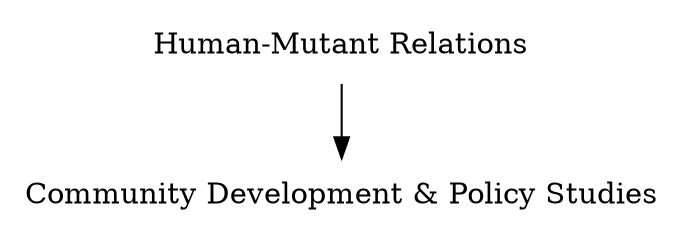 digraph G {
node [shape=plaintext]; "Human-Mutant Relations"; "Community Development & Policy Studies";

"Human-Mutant Relations" -> "Community Development & Policy Studies";
}
